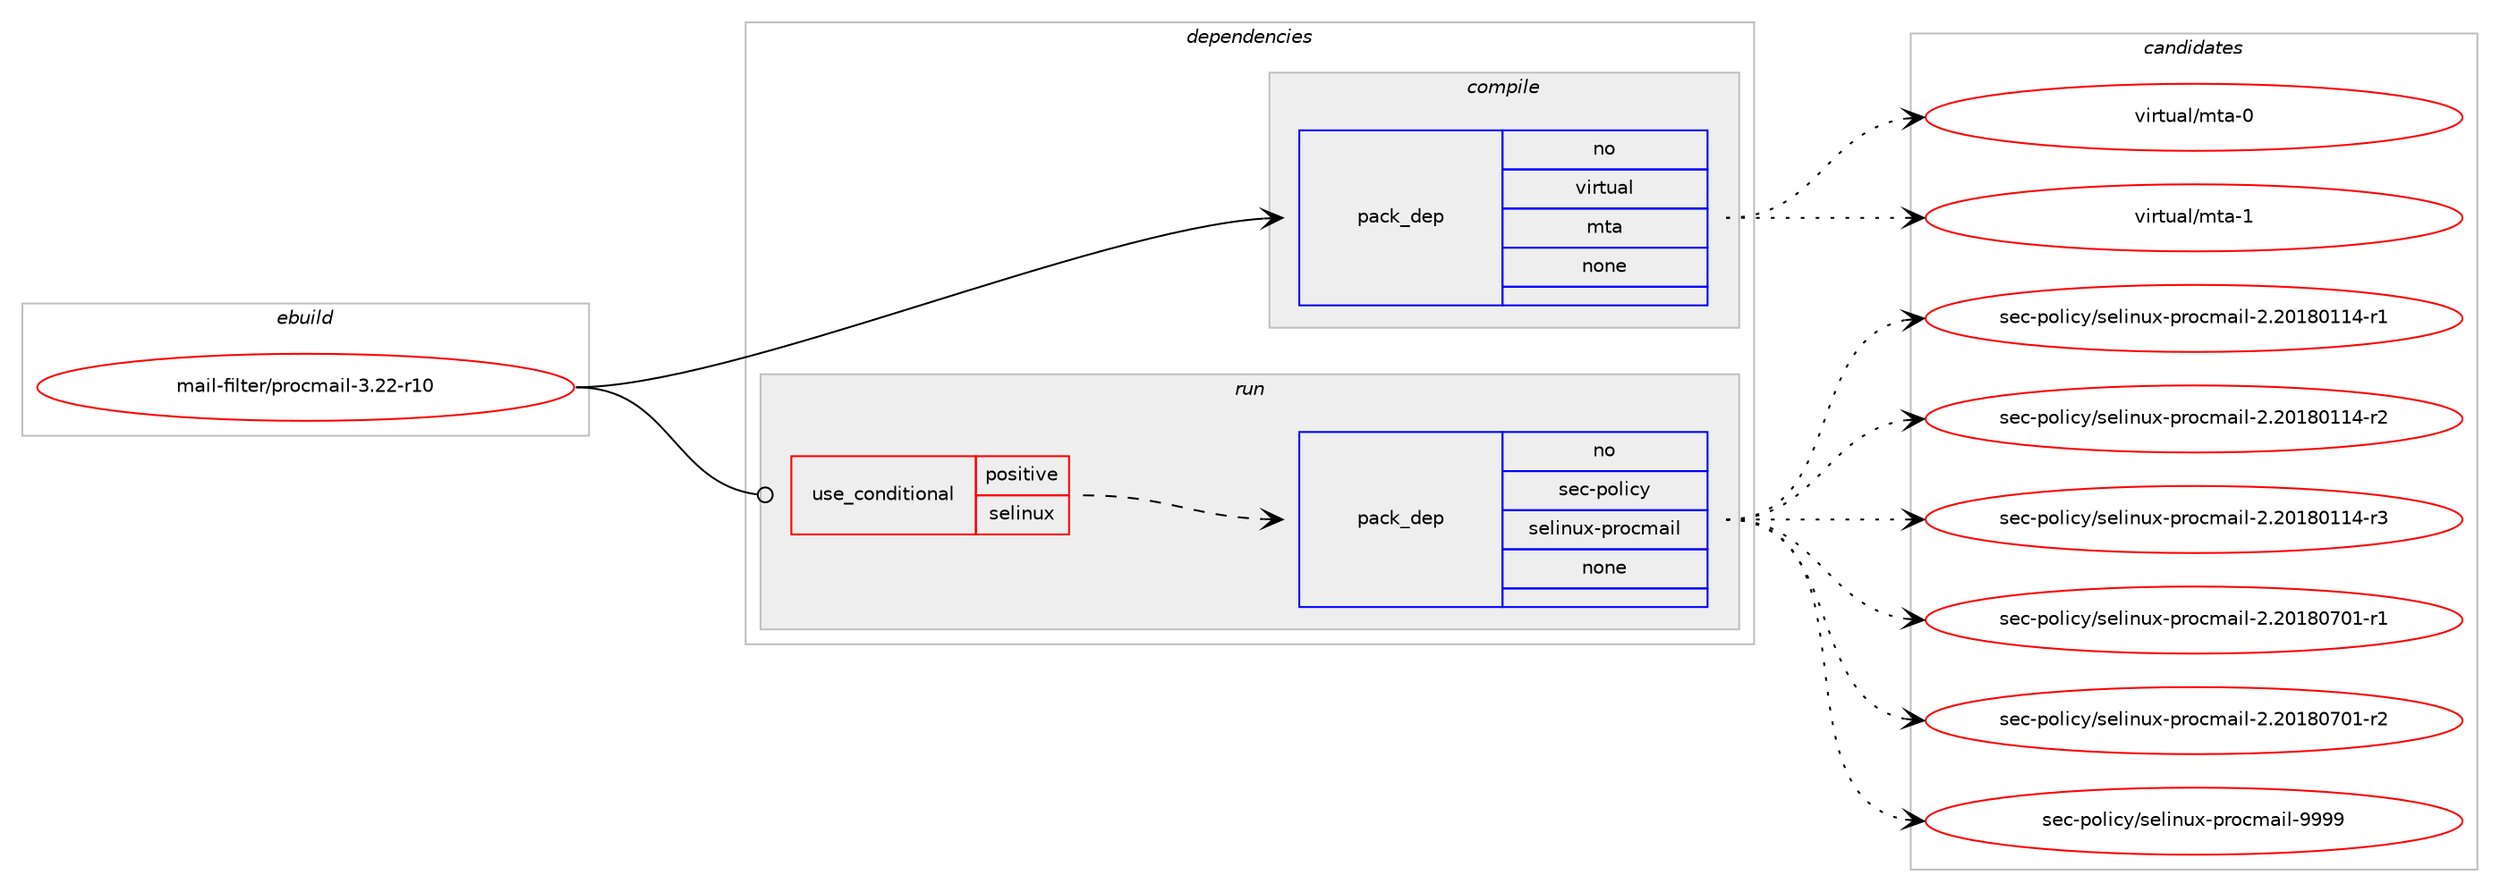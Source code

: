 digraph prolog {

# *************
# Graph options
# *************

newrank=true;
concentrate=true;
compound=true;
graph [rankdir=LR,fontname=Helvetica,fontsize=10,ranksep=1.5];#, ranksep=2.5, nodesep=0.2];
edge  [arrowhead=vee];
node  [fontname=Helvetica,fontsize=10];

# **********
# The ebuild
# **********

subgraph cluster_leftcol {
color=gray;
rank=same;
label=<<i>ebuild</i>>;
id [label="mail-filter/procmail-3.22-r10", color=red, width=4, href="../mail-filter/procmail-3.22-r10.svg"];
}

# ****************
# The dependencies
# ****************

subgraph cluster_midcol {
color=gray;
label=<<i>dependencies</i>>;
subgraph cluster_compile {
fillcolor="#eeeeee";
style=filled;
label=<<i>compile</i>>;
subgraph pack1139704 {
dependency1595788 [label=<<TABLE BORDER="0" CELLBORDER="1" CELLSPACING="0" CELLPADDING="4" WIDTH="220"><TR><TD ROWSPAN="6" CELLPADDING="30">pack_dep</TD></TR><TR><TD WIDTH="110">no</TD></TR><TR><TD>virtual</TD></TR><TR><TD>mta</TD></TR><TR><TD>none</TD></TR><TR><TD></TD></TR></TABLE>>, shape=none, color=blue];
}
id:e -> dependency1595788:w [weight=20,style="solid",arrowhead="vee"];
}
subgraph cluster_compileandrun {
fillcolor="#eeeeee";
style=filled;
label=<<i>compile and run</i>>;
}
subgraph cluster_run {
fillcolor="#eeeeee";
style=filled;
label=<<i>run</i>>;
subgraph cond430967 {
dependency1595789 [label=<<TABLE BORDER="0" CELLBORDER="1" CELLSPACING="0" CELLPADDING="4"><TR><TD ROWSPAN="3" CELLPADDING="10">use_conditional</TD></TR><TR><TD>positive</TD></TR><TR><TD>selinux</TD></TR></TABLE>>, shape=none, color=red];
subgraph pack1139705 {
dependency1595790 [label=<<TABLE BORDER="0" CELLBORDER="1" CELLSPACING="0" CELLPADDING="4" WIDTH="220"><TR><TD ROWSPAN="6" CELLPADDING="30">pack_dep</TD></TR><TR><TD WIDTH="110">no</TD></TR><TR><TD>sec-policy</TD></TR><TR><TD>selinux-procmail</TD></TR><TR><TD>none</TD></TR><TR><TD></TD></TR></TABLE>>, shape=none, color=blue];
}
dependency1595789:e -> dependency1595790:w [weight=20,style="dashed",arrowhead="vee"];
}
id:e -> dependency1595789:w [weight=20,style="solid",arrowhead="odot"];
}
}

# **************
# The candidates
# **************

subgraph cluster_choices {
rank=same;
color=gray;
label=<<i>candidates</i>>;

subgraph choice1139704 {
color=black;
nodesep=1;
choice1181051141161179710847109116974548 [label="virtual/mta-0", color=red, width=4,href="../virtual/mta-0.svg"];
choice1181051141161179710847109116974549 [label="virtual/mta-1", color=red, width=4,href="../virtual/mta-1.svg"];
dependency1595788:e -> choice1181051141161179710847109116974548:w [style=dotted,weight="100"];
dependency1595788:e -> choice1181051141161179710847109116974549:w [style=dotted,weight="100"];
}
subgraph choice1139705 {
color=black;
nodesep=1;
choice1151019945112111108105991214711510110810511011712045112114111991099710510845504650484956484949524511449 [label="sec-policy/selinux-procmail-2.20180114-r1", color=red, width=4,href="../sec-policy/selinux-procmail-2.20180114-r1.svg"];
choice1151019945112111108105991214711510110810511011712045112114111991099710510845504650484956484949524511450 [label="sec-policy/selinux-procmail-2.20180114-r2", color=red, width=4,href="../sec-policy/selinux-procmail-2.20180114-r2.svg"];
choice1151019945112111108105991214711510110810511011712045112114111991099710510845504650484956484949524511451 [label="sec-policy/selinux-procmail-2.20180114-r3", color=red, width=4,href="../sec-policy/selinux-procmail-2.20180114-r3.svg"];
choice1151019945112111108105991214711510110810511011712045112114111991099710510845504650484956485548494511449 [label="sec-policy/selinux-procmail-2.20180701-r1", color=red, width=4,href="../sec-policy/selinux-procmail-2.20180701-r1.svg"];
choice1151019945112111108105991214711510110810511011712045112114111991099710510845504650484956485548494511450 [label="sec-policy/selinux-procmail-2.20180701-r2", color=red, width=4,href="../sec-policy/selinux-procmail-2.20180701-r2.svg"];
choice115101994511211110810599121471151011081051101171204511211411199109971051084557575757 [label="sec-policy/selinux-procmail-9999", color=red, width=4,href="../sec-policy/selinux-procmail-9999.svg"];
dependency1595790:e -> choice1151019945112111108105991214711510110810511011712045112114111991099710510845504650484956484949524511449:w [style=dotted,weight="100"];
dependency1595790:e -> choice1151019945112111108105991214711510110810511011712045112114111991099710510845504650484956484949524511450:w [style=dotted,weight="100"];
dependency1595790:e -> choice1151019945112111108105991214711510110810511011712045112114111991099710510845504650484956484949524511451:w [style=dotted,weight="100"];
dependency1595790:e -> choice1151019945112111108105991214711510110810511011712045112114111991099710510845504650484956485548494511449:w [style=dotted,weight="100"];
dependency1595790:e -> choice1151019945112111108105991214711510110810511011712045112114111991099710510845504650484956485548494511450:w [style=dotted,weight="100"];
dependency1595790:e -> choice115101994511211110810599121471151011081051101171204511211411199109971051084557575757:w [style=dotted,weight="100"];
}
}

}
